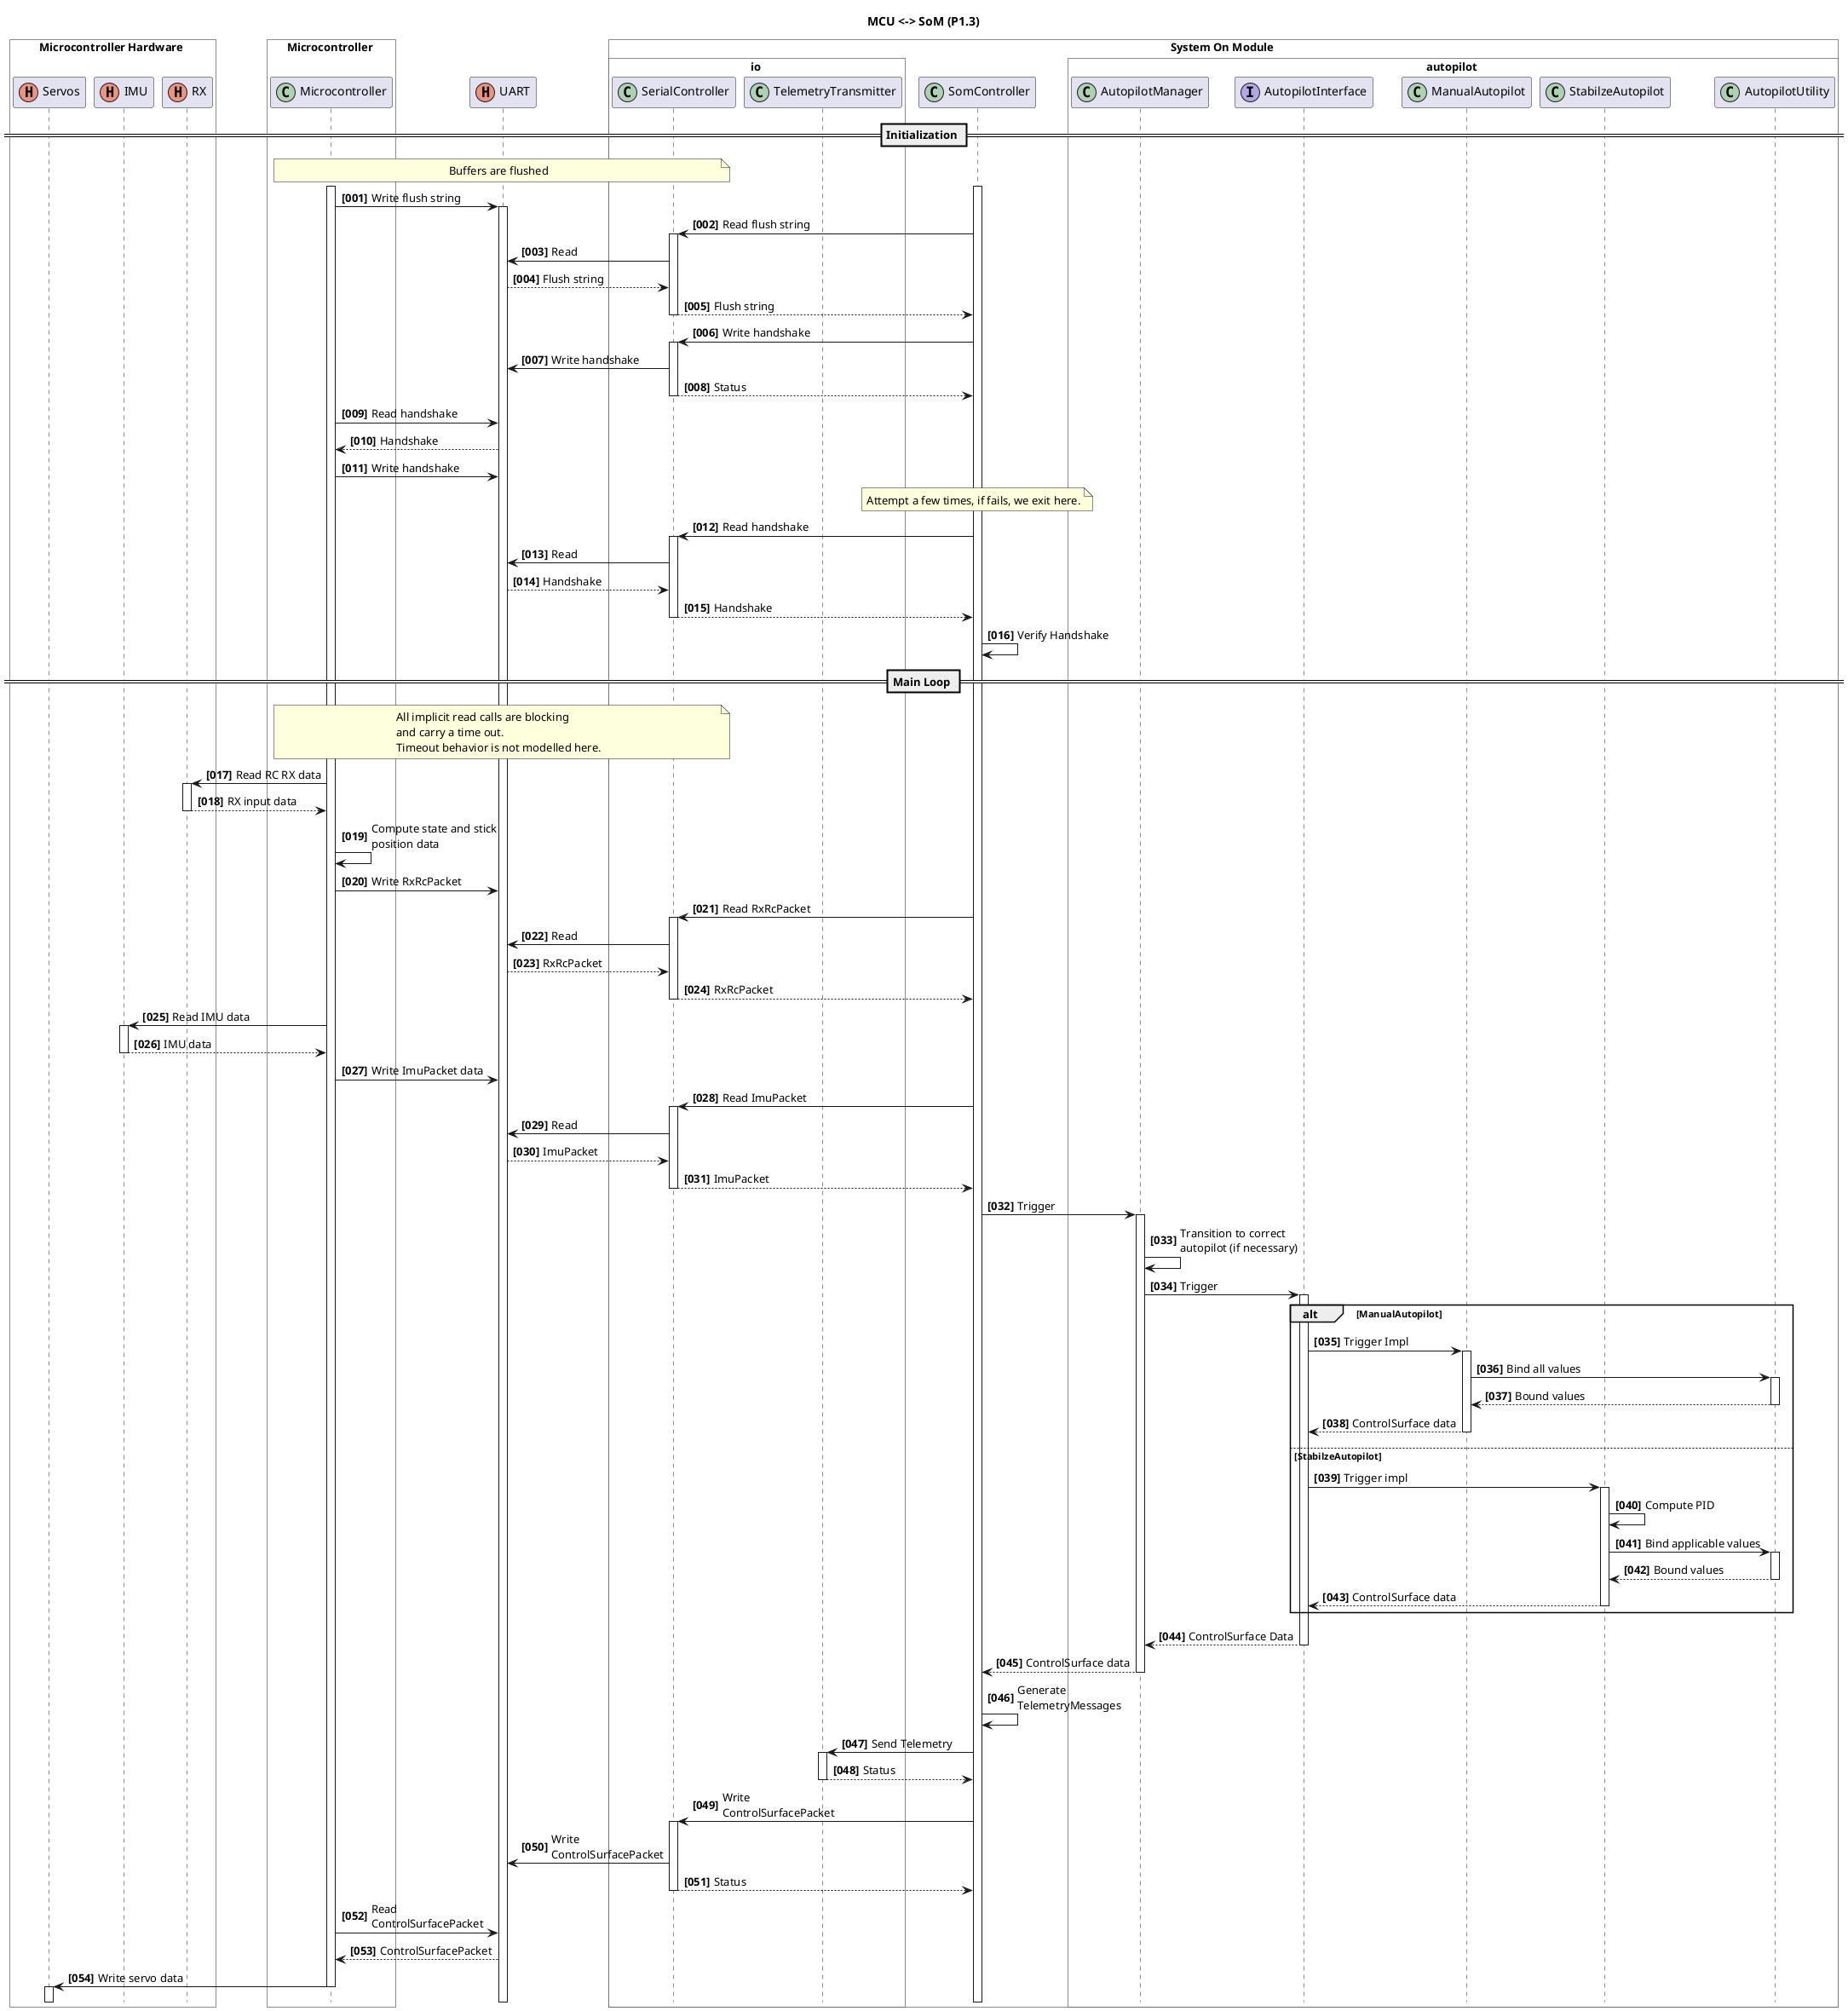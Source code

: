 @startuml MCU to SoM Sequence

title MCU <-> SoM (P1.3)

!pragma teoz true

autonumber "<b>[000]"
hide footbox
skinparam maxMessageSize 150

box Microcontroller Hardware #WHITE
  participant Servos as srv << (H,#EB937F) >>
  participant IMU as imu << (H,#EB937F) >>
  participant RX as rx << (H,#EB937F) >>
end box 

box Microcontroller #WHITE 
  participant Microcontroller as mcu << (C,#ADD1B2) >>
end box

participant UART as uart << (H,#EB937F) >>

box System On Module #WHITE
  box io #WHITE
    participant SerialController as serial << (C,#ADD1B2) >>
    participant TelemetryTransmitter as ttx << (C,#ADD1B2) >>
  end box

  participant SomController as sctr << (C,#ADD1B2 ) >>

  box autopilot #WHITE
    participant AutopilotManager as apm << (C,#ADD1B2) >>
    participant AutopilotInterface as api << (I,#B4A7E5) >>
    participant ManualAutopilot as map << (C,#ADD1B2) >>
    participant StabilzeAutopilot as sap << (C,#ADD1B2) >>
    participant AutopilotUtility as apu << (C,#ADD1B2) >>
  end box
end box

== Initialization ==
note over mcu, serial : Buffers are flushed

activate mcu
activate sctr

mcu -> uart ++ : Write flush string
sctr -> serial ++ : Read flush string
serial -> uart : Read
uart --> serial : Flush string
serial --> sctr -- : Flush string

sctr -> serial ++ : Write handshake
serial -> uart : Write handshake
serial --> sctr -- : Status

mcu -> uart : Read handshake
uart --> mcu : Handshake

mcu -> uart : Write handshake

note over sctr : Attempt a few times, if fails, we exit here.

sctr -> serial ++ : Read handshake
serial -> uart : Read
uart --> serial : Handshake
serial --> sctr -- : Handshake

sctr -> sctr : Verify Handshake


== Main Loop ==
note over mcu, serial : All implicit read calls are blocking\nand carry a time out.\nTimeout behavior is not modelled here.


rx <- mcu ++ : Read RC RX data
rx --> mcu -- : RX input data

mcu -> mcu : Compute state and stick position data

mcu -> uart : Write RxRcPacket

sctr -> serial ++ : Read RxRcPacket
serial -> uart : Read
uart --> serial : RxRcPacket
serial --> sctr -- : RxRcPacket

imu <- mcu ++ : Read IMU data
imu --> mcu -- : IMU data

mcu -> uart : Write ImuPacket data

sctr -> serial ++ : Read ImuPacket
serial -> uart : Read
uart --> serial : ImuPacket
serial --> sctr -- : ImuPacket

sctr -> apm ++ : Trigger
apm -> apm : Transition to correct autopilot (if necessary)

apm -> api ++ : Trigger

alt ManualAutopilot
  api -> map ++ : Trigger Impl
  map -> apu ++ : Bind all values
  apu --> map -- : Bound values
  map --> api -- : ControlSurface data
else StabilzeAutopilot
  api -> sap ++ : Trigger impl
  sap -> sap : Compute PID
  sap -> apu ++ : Bind applicable values
  apu --> sap -- : Bound values
  sap --> api -- : ControlSurface data
end

api --> apm -- : ControlSurface Data
apm --> sctr -- : ControlSurface data

sctr -> sctr : Generate TelemetryMessages

sctr -> ttx ++ : Send Telemetry
ttx --> sctr -- : Status

sctr -> serial ++ : Write ControlSurfacePacket
serial -> uart : Write ControlSurfacePacket
serial --> sctr -- : Status

mcu -> uart : Read ControlSurfacePacket
uart --> mcu : ControlSurfacePacket

mcu -> srv ++ : Write servo data

deactivate mcu
deactivate serial

@enduml